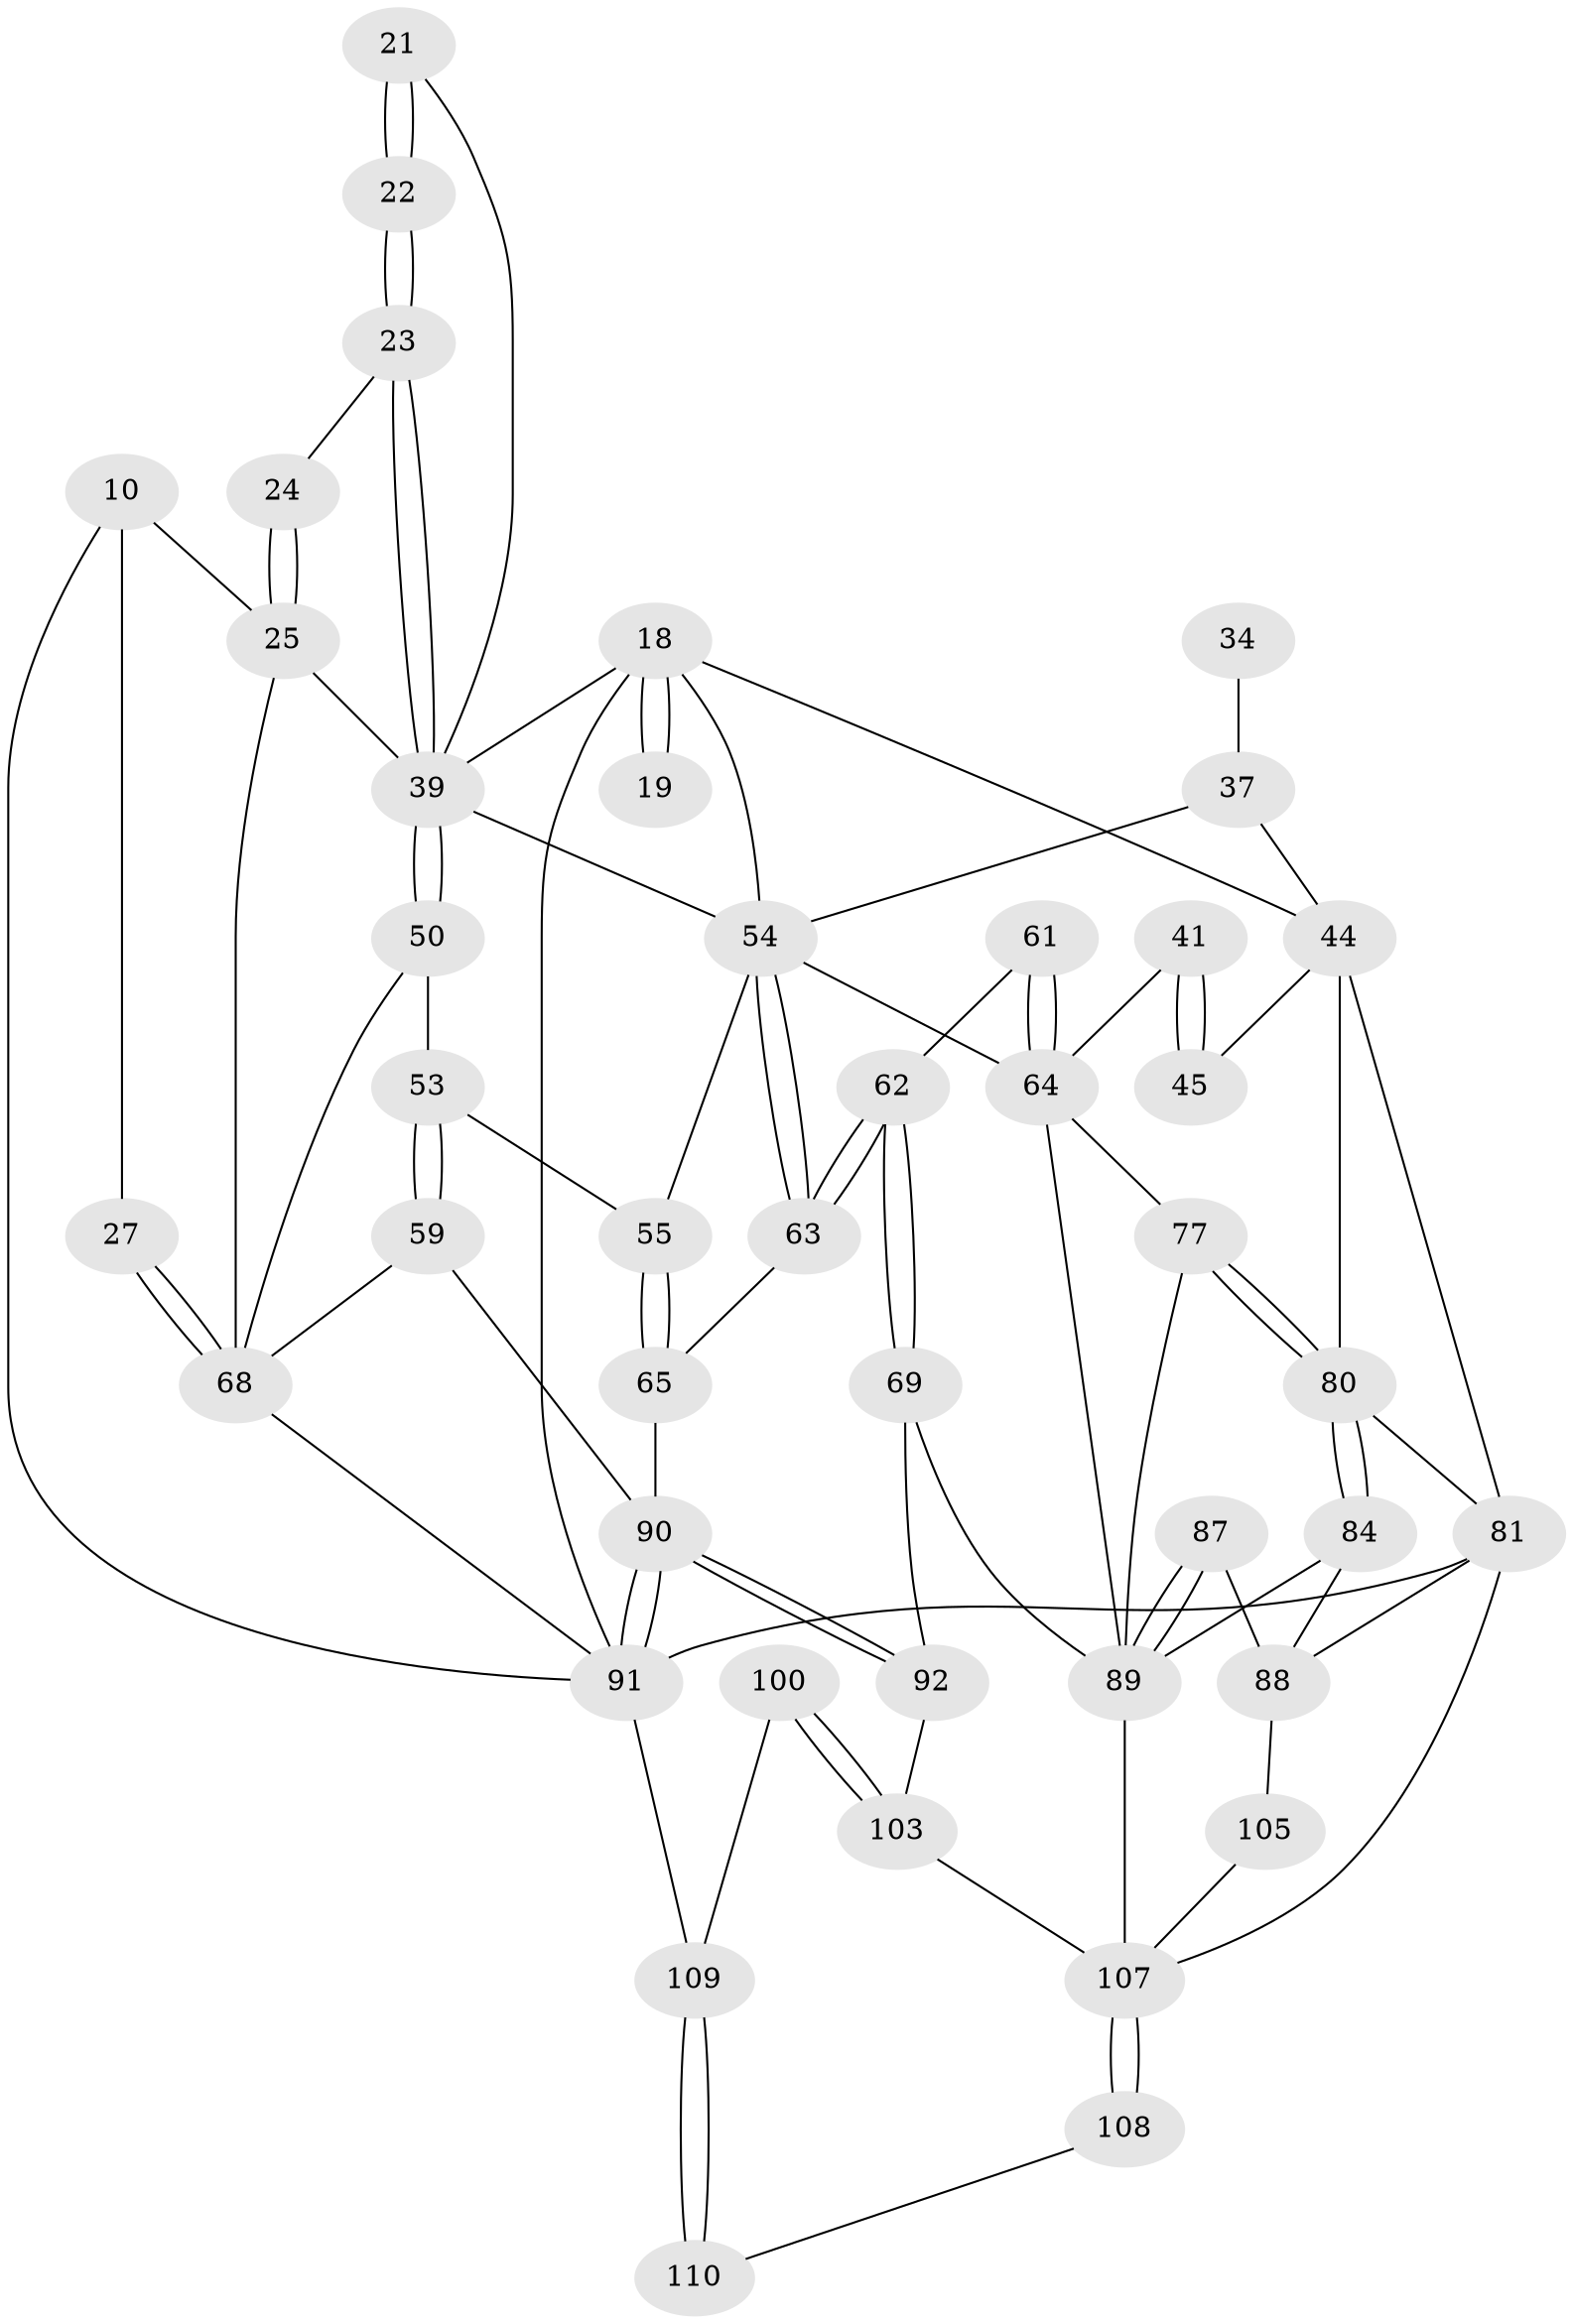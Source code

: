 // original degree distribution, {3: 0.02727272727272727, 4: 0.22727272727272727, 5: 0.5181818181818182, 6: 0.22727272727272727}
// Generated by graph-tools (version 1.1) at 2025/05/03/04/25 22:05:25]
// undirected, 44 vertices, 94 edges
graph export_dot {
graph [start="1"]
  node [color=gray90,style=filled];
  10 [pos="+0+0"];
  18 [pos="+0.560162374922364+0.10769976407457785",super="+6+5+7+15"];
  19 [pos="+0.7629208597203286+0"];
  21 [pos="+0.22077768972866552+0.100467214148325",super="+20"];
  22 [pos="+0.18583450653223016+0.16472719345486725"];
  23 [pos="+0.1606493370529273+0.2290499888573"];
  24 [pos="+0.12234401816254505+0.2307074864195058"];
  25 [pos="+0.03816251255740291+0.25679456709565224",super="+14+13+9"];
  27 [pos="+0+0.2729932147288577"];
  34 [pos="+0.7321347226030965+0.060768813769032995"];
  37 [pos="+0.7584869304258178+0.1921100384734455",super="+33"];
  39 [pos="+0.21752930961016817+0.251546251168863",super="+38+31+12"];
  41 [pos="+0.7643773208825133+0.32518112398164745"];
  44 [pos="+0.9332078095881694+0.3369485981383261",super="+36"];
  45 [pos="+0.8901883933731924+0.33092939958848416",super="+40"];
  50 [pos="+0.2460198306199808+0.30499870541892976"];
  53 [pos="+0.2933935286035257+0.3413005912195629"];
  54 [pos="+0.4555925767337248+0.4119314181241139",super="+49+32"];
  55 [pos="+0.36810138286143995+0.36362897690071505",super="+52"];
  59 [pos="+0.17942833423684768+0.5626224829836084"];
  61 [pos="+0.5739123080988058+0.4709451109228235"];
  62 [pos="+0.5230617170993604+0.47672931286939213"];
  63 [pos="+0.49642752982119764+0.4647596513140502"];
  64 [pos="+0.6106360590778437+0.512391101014446",super="+58+42+43+48"];
  65 [pos="+0.36140069813613435+0.47399999924077724"];
  68 [pos="+0+0.6773247495030035",super="+60+51+26"];
  69 [pos="+0.4166629463327045+0.5895496859402716"];
  77 [pos="+0.8933952931578202+0.5867529688204306",super="+57"];
  80 [pos="+1+0.5088668256366446",super="+47"];
  81 [pos="+1+1",super="+17"];
  84 [pos="+1+0.7633375183491825"];
  87 [pos="+0.7819893504956127+0.7614004818347597",super="+86"];
  88 [pos="+0.9176665223923172+0.7298916229878927",super="+83+82"];
  89 [pos="+0.779604733072129+0.7765586804318267",super="+74+73+75+76+85"];
  90 [pos="+0.21619828144006462+0.8337321847238757",super="+67+66"];
  91 [pos="+0.21443262913976435+0.8380187516699731",super="+71+72"];
  92 [pos="+0.3573456823237414+0.7201057921325663",super="+70"];
  100 [pos="+0.34705471269733096+0.9017203610633385"];
  103 [pos="+0.416025896107953+0.8592035110793566",super="+94+95"];
  105 [pos="+0.825555620260351+0.8197540679357067",super="+96"];
  107 [pos="+0.7926096156331505+1",super="+98+97+106+104"];
  108 [pos="+0.45623027692334234+1"];
  109 [pos="+0.12258100360653693+1",super="+102+101"];
  110 [pos="+0.4535896692676713+1"];
  10 -- 27;
  10 -- 25;
  10 -- 91;
  18 -- 19 [weight=2];
  18 -- 19;
  18 -- 39 [weight=2];
  18 -- 91;
  18 -- 54;
  18 -- 44;
  21 -- 22 [weight=2];
  21 -- 22;
  21 -- 39 [weight=2];
  22 -- 23;
  22 -- 23;
  23 -- 24;
  23 -- 39;
  23 -- 39;
  24 -- 25 [weight=2];
  24 -- 25;
  25 -- 68;
  25 -- 39 [weight=2];
  27 -- 68 [weight=2];
  27 -- 68;
  34 -- 37 [weight=2];
  37 -- 54;
  37 -- 44;
  39 -- 50;
  39 -- 50;
  39 -- 54;
  41 -- 45 [weight=2];
  41 -- 45;
  41 -- 64;
  44 -- 45 [weight=2];
  44 -- 80;
  44 -- 81;
  50 -- 53;
  50 -- 68;
  53 -- 59;
  53 -- 59;
  53 -- 55;
  54 -- 55 [weight=2];
  54 -- 63;
  54 -- 63;
  54 -- 64 [weight=2];
  55 -- 65;
  55 -- 65;
  59 -- 68;
  59 -- 90;
  61 -- 62;
  61 -- 64 [weight=2];
  61 -- 64;
  62 -- 63;
  62 -- 63;
  62 -- 69;
  62 -- 69;
  63 -- 65;
  64 -- 89;
  64 -- 77;
  65 -- 90;
  68 -- 91;
  69 -- 89;
  69 -- 92;
  77 -- 80 [weight=2];
  77 -- 80;
  77 -- 89 [weight=2];
  80 -- 84;
  80 -- 84;
  80 -- 81;
  81 -- 107;
  81 -- 88;
  81 -- 91 [weight=2];
  84 -- 88;
  84 -- 89;
  87 -- 89 [weight=3];
  87 -- 89;
  87 -- 88;
  88 -- 105 [weight=2];
  89 -- 107 [weight=2];
  90 -- 91;
  90 -- 91;
  90 -- 92 [weight=2];
  90 -- 92;
  91 -- 109 [weight=2];
  92 -- 103;
  100 -- 103 [weight=2];
  100 -- 103;
  100 -- 109;
  103 -- 107 [weight=2];
  105 -- 107 [weight=2];
  107 -- 108 [weight=2];
  107 -- 108;
  108 -- 110;
  109 -- 110 [weight=2];
  109 -- 110;
}
